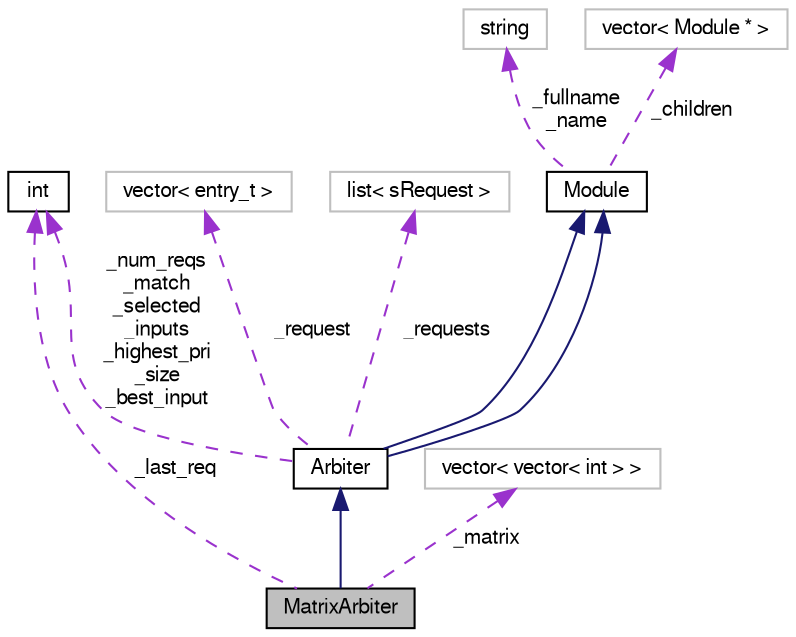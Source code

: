 digraph G
{
  bgcolor="transparent";
  edge [fontname="FreeSans",fontsize="10",labelfontname="FreeSans",labelfontsize="10"];
  node [fontname="FreeSans",fontsize="10",shape=record];
  Node1 [label="MatrixArbiter",height=0.2,width=0.4,color="black", fillcolor="grey75", style="filled" fontcolor="black"];
  Node2 -> Node1 [dir=back,color="midnightblue",fontsize="10",style="solid",fontname="FreeSans"];
  Node2 [label="Arbiter",height=0.2,width=0.4,color="black",URL="$classArbiter.html"];
  Node3 -> Node2 [dir=back,color="midnightblue",fontsize="10",style="solid",fontname="FreeSans"];
  Node3 [label="Module",height=0.2,width=0.4,color="black",URL="$classModule.html"];
  Node4 -> Node3 [dir=back,color="darkorchid3",fontsize="10",style="dashed",label="_fullname\n_name",fontname="FreeSans"];
  Node4 [label="string",height=0.2,width=0.4,color="grey75"];
  Node5 -> Node3 [dir=back,color="darkorchid3",fontsize="10",style="dashed",label="_children",fontname="FreeSans"];
  Node5 [label="vector\< Module * \>",height=0.2,width=0.4,color="grey75"];
  Node3 -> Node2 [dir=back,color="midnightblue",fontsize="10",style="solid",fontname="FreeSans"];
  Node6 -> Node2 [dir=back,color="darkorchid3",fontsize="10",style="dashed",label="_request",fontname="FreeSans"];
  Node6 [label="vector\< entry_t \>",height=0.2,width=0.4,color="grey75"];
  Node7 -> Node2 [dir=back,color="darkorchid3",fontsize="10",style="dashed",label="_num_reqs\n_match\n_selected\n_inputs\n_highest_pri\n_size\n_best_input",fontname="FreeSans"];
  Node7 [label="int",height=0.2,width=0.4,color="black",URL="$classint.html"];
  Node8 -> Node2 [dir=back,color="darkorchid3",fontsize="10",style="dashed",label="_requests",fontname="FreeSans"];
  Node8 [label="list\< sRequest \>",height=0.2,width=0.4,color="grey75"];
  Node9 -> Node1 [dir=back,color="darkorchid3",fontsize="10",style="dashed",label="_matrix",fontname="FreeSans"];
  Node9 [label="vector\< vector\< int \> \>",height=0.2,width=0.4,color="grey75"];
  Node7 -> Node1 [dir=back,color="darkorchid3",fontsize="10",style="dashed",label="_last_req",fontname="FreeSans"];
}
